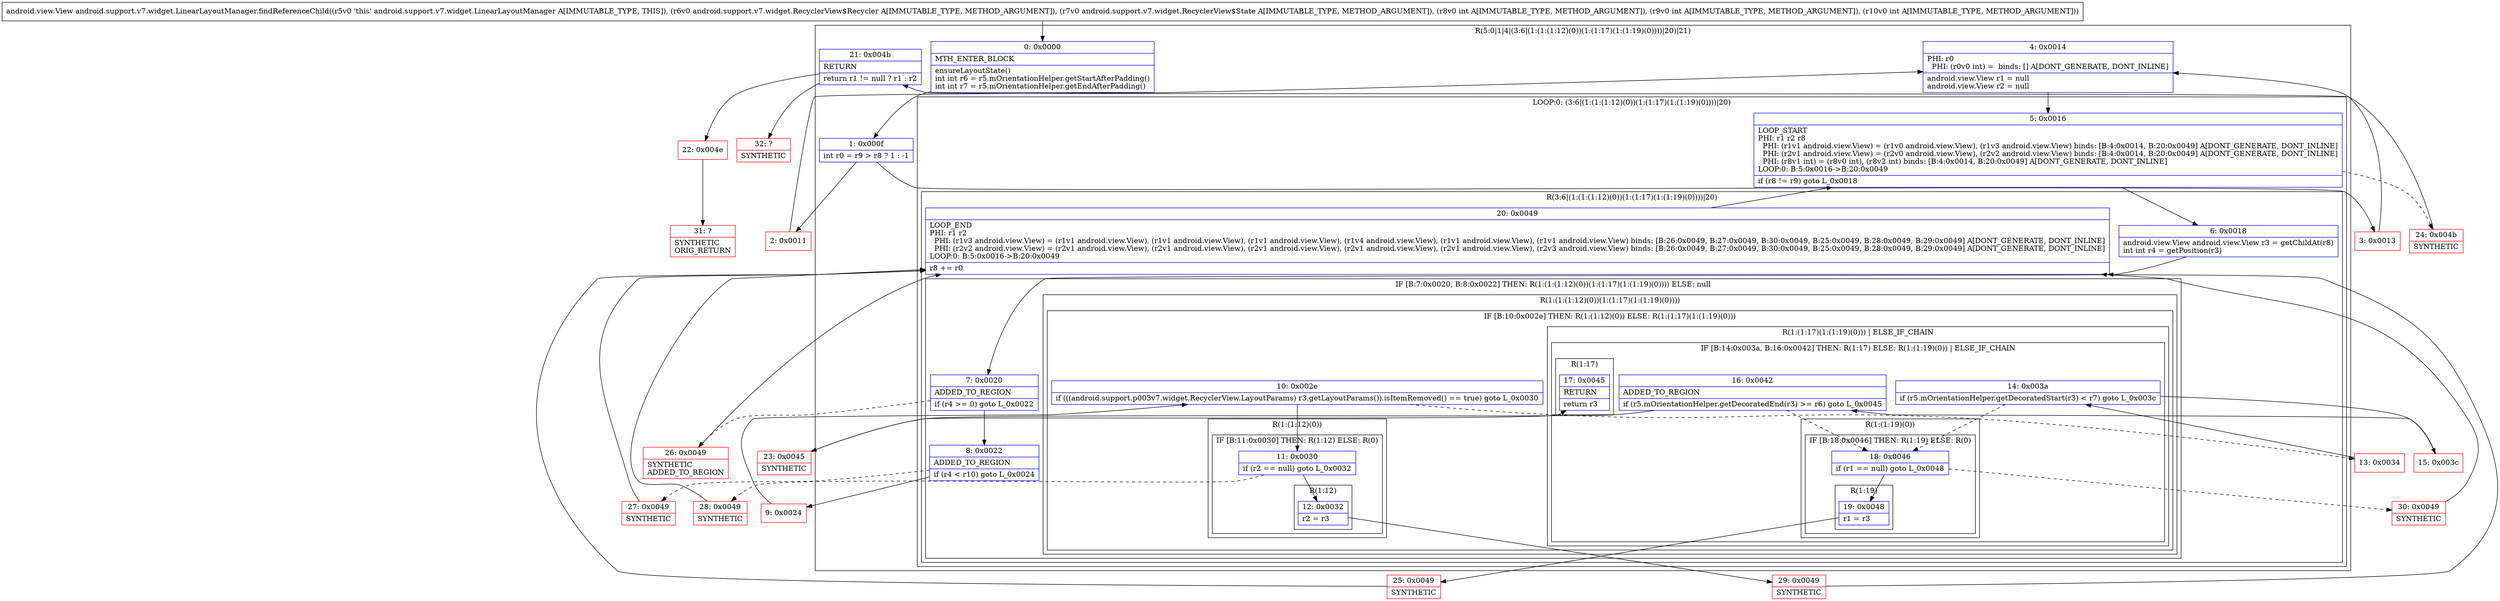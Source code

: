 digraph "CFG forandroid.support.v7.widget.LinearLayoutManager.findReferenceChild(Landroid\/support\/v7\/widget\/RecyclerView$Recycler;Landroid\/support\/v7\/widget\/RecyclerView$State;III)Landroid\/view\/View;" {
subgraph cluster_Region_1296568544 {
label = "R(5:0|1|4|(3:6|(1:(1:(1:12)(0))(1:(1:17)(1:(1:19)(0))))|20)|21)";
node [shape=record,color=blue];
Node_0 [shape=record,label="{0\:\ 0x0000|MTH_ENTER_BLOCK\l|ensureLayoutState()\lint int r6 = r5.mOrientationHelper.getStartAfterPadding()\lint int r7 = r5.mOrientationHelper.getEndAfterPadding()\l}"];
Node_1 [shape=record,label="{1\:\ 0x000f|int r0 = r9 \> r8 ? 1 : \-1\l}"];
Node_4 [shape=record,label="{4\:\ 0x0014|PHI: r0 \l  PHI: (r0v0 int) =  binds: [] A[DONT_GENERATE, DONT_INLINE]\l|android.view.View r1 = null\landroid.view.View r2 = null\l}"];
subgraph cluster_LoopRegion_338139539 {
label = "LOOP:0: (3:6|(1:(1:(1:12)(0))(1:(1:17)(1:(1:19)(0))))|20)";
node [shape=record,color=blue];
Node_5 [shape=record,label="{5\:\ 0x0016|LOOP_START\lPHI: r1 r2 r8 \l  PHI: (r1v1 android.view.View) = (r1v0 android.view.View), (r1v3 android.view.View) binds: [B:4:0x0014, B:20:0x0049] A[DONT_GENERATE, DONT_INLINE]\l  PHI: (r2v1 android.view.View) = (r2v0 android.view.View), (r2v2 android.view.View) binds: [B:4:0x0014, B:20:0x0049] A[DONT_GENERATE, DONT_INLINE]\l  PHI: (r8v1 int) = (r8v0 int), (r8v2 int) binds: [B:4:0x0014, B:20:0x0049] A[DONT_GENERATE, DONT_INLINE]\lLOOP:0: B:5:0x0016\-\>B:20:0x0049\l|if (r8 != r9) goto L_0x0018\l}"];
subgraph cluster_Region_1155143914 {
label = "R(3:6|(1:(1:(1:12)(0))(1:(1:17)(1:(1:19)(0))))|20)";
node [shape=record,color=blue];
Node_6 [shape=record,label="{6\:\ 0x0018|android.view.View android.view.View r3 = getChildAt(r8)\lint int r4 = getPosition(r3)\l}"];
subgraph cluster_IfRegion_1834446158 {
label = "IF [B:7:0x0020, B:8:0x0022] THEN: R(1:(1:(1:12)(0))(1:(1:17)(1:(1:19)(0)))) ELSE: null";
node [shape=record,color=blue];
Node_7 [shape=record,label="{7\:\ 0x0020|ADDED_TO_REGION\l|if (r4 \>= 0) goto L_0x0022\l}"];
Node_8 [shape=record,label="{8\:\ 0x0022|ADDED_TO_REGION\l|if (r4 \< r10) goto L_0x0024\l}"];
subgraph cluster_Region_385056417 {
label = "R(1:(1:(1:12)(0))(1:(1:17)(1:(1:19)(0))))";
node [shape=record,color=blue];
subgraph cluster_IfRegion_1344348475 {
label = "IF [B:10:0x002e] THEN: R(1:(1:12)(0)) ELSE: R(1:(1:17)(1:(1:19)(0)))";
node [shape=record,color=blue];
Node_10 [shape=record,label="{10\:\ 0x002e|if (((android.support.p003v7.widget.RecyclerView.LayoutParams) r3.getLayoutParams()).isItemRemoved() == true) goto L_0x0030\l}"];
subgraph cluster_Region_1525004101 {
label = "R(1:(1:12)(0))";
node [shape=record,color=blue];
subgraph cluster_IfRegion_1810172849 {
label = "IF [B:11:0x0030] THEN: R(1:12) ELSE: R(0)";
node [shape=record,color=blue];
Node_11 [shape=record,label="{11\:\ 0x0030|if (r2 == null) goto L_0x0032\l}"];
subgraph cluster_Region_2137801214 {
label = "R(1:12)";
node [shape=record,color=blue];
Node_12 [shape=record,label="{12\:\ 0x0032|r2 = r3\l}"];
}
subgraph cluster_Region_1162428401 {
label = "R(0)";
node [shape=record,color=blue];
}
}
}
subgraph cluster_Region_1829428682 {
label = "R(1:(1:17)(1:(1:19)(0))) | ELSE_IF_CHAIN\l";
node [shape=record,color=blue];
subgraph cluster_IfRegion_361870243 {
label = "IF [B:14:0x003a, B:16:0x0042] THEN: R(1:17) ELSE: R(1:(1:19)(0)) | ELSE_IF_CHAIN\l";
node [shape=record,color=blue];
Node_14 [shape=record,label="{14\:\ 0x003a|if (r5.mOrientationHelper.getDecoratedStart(r3) \< r7) goto L_0x003c\l}"];
Node_16 [shape=record,label="{16\:\ 0x0042|ADDED_TO_REGION\l|if (r5.mOrientationHelper.getDecoratedEnd(r3) \>= r6) goto L_0x0045\l}"];
subgraph cluster_Region_1890165012 {
label = "R(1:17)";
node [shape=record,color=blue];
Node_17 [shape=record,label="{17\:\ 0x0045|RETURN\l|return r3\l}"];
}
subgraph cluster_Region_1610723516 {
label = "R(1:(1:19)(0))";
node [shape=record,color=blue];
subgraph cluster_IfRegion_1735981593 {
label = "IF [B:18:0x0046] THEN: R(1:19) ELSE: R(0)";
node [shape=record,color=blue];
Node_18 [shape=record,label="{18\:\ 0x0046|if (r1 == null) goto L_0x0048\l}"];
subgraph cluster_Region_1782196398 {
label = "R(1:19)";
node [shape=record,color=blue];
Node_19 [shape=record,label="{19\:\ 0x0048|r1 = r3\l}"];
}
subgraph cluster_Region_396979302 {
label = "R(0)";
node [shape=record,color=blue];
}
}
}
}
}
}
}
}
Node_20 [shape=record,label="{20\:\ 0x0049|LOOP_END\lPHI: r1 r2 \l  PHI: (r1v3 android.view.View) = (r1v1 android.view.View), (r1v1 android.view.View), (r1v1 android.view.View), (r1v4 android.view.View), (r1v1 android.view.View), (r1v1 android.view.View) binds: [B:26:0x0049, B:27:0x0049, B:30:0x0049, B:25:0x0049, B:28:0x0049, B:29:0x0049] A[DONT_GENERATE, DONT_INLINE]\l  PHI: (r2v2 android.view.View) = (r2v1 android.view.View), (r2v1 android.view.View), (r2v1 android.view.View), (r2v1 android.view.View), (r2v1 android.view.View), (r2v3 android.view.View) binds: [B:26:0x0049, B:27:0x0049, B:30:0x0049, B:25:0x0049, B:28:0x0049, B:29:0x0049] A[DONT_GENERATE, DONT_INLINE]\lLOOP:0: B:5:0x0016\-\>B:20:0x0049\l|r8 += r0\l}"];
}
}
Node_21 [shape=record,label="{21\:\ 0x004b|RETURN\l|return r1 != null ? r1 : r2\l}"];
}
Node_2 [shape=record,color=red,label="{2\:\ 0x0011}"];
Node_3 [shape=record,color=red,label="{3\:\ 0x0013}"];
Node_9 [shape=record,color=red,label="{9\:\ 0x0024}"];
Node_13 [shape=record,color=red,label="{13\:\ 0x0034}"];
Node_15 [shape=record,color=red,label="{15\:\ 0x003c}"];
Node_22 [shape=record,color=red,label="{22\:\ 0x004e}"];
Node_23 [shape=record,color=red,label="{23\:\ 0x0045|SYNTHETIC\l}"];
Node_24 [shape=record,color=red,label="{24\:\ 0x004b|SYNTHETIC\l}"];
Node_25 [shape=record,color=red,label="{25\:\ 0x0049|SYNTHETIC\l}"];
Node_26 [shape=record,color=red,label="{26\:\ 0x0049|SYNTHETIC\lADDED_TO_REGION\l}"];
Node_27 [shape=record,color=red,label="{27\:\ 0x0049|SYNTHETIC\l}"];
Node_28 [shape=record,color=red,label="{28\:\ 0x0049|SYNTHETIC\l}"];
Node_29 [shape=record,color=red,label="{29\:\ 0x0049|SYNTHETIC\l}"];
Node_30 [shape=record,color=red,label="{30\:\ 0x0049|SYNTHETIC\l}"];
Node_31 [shape=record,color=red,label="{31\:\ ?|SYNTHETIC\lORIG_RETURN\l}"];
Node_32 [shape=record,color=red,label="{32\:\ ?|SYNTHETIC\l}"];
MethodNode[shape=record,label="{android.view.View android.support.v7.widget.LinearLayoutManager.findReferenceChild((r5v0 'this' android.support.v7.widget.LinearLayoutManager A[IMMUTABLE_TYPE, THIS]), (r6v0 android.support.v7.widget.RecyclerView$Recycler A[IMMUTABLE_TYPE, METHOD_ARGUMENT]), (r7v0 android.support.v7.widget.RecyclerView$State A[IMMUTABLE_TYPE, METHOD_ARGUMENT]), (r8v0 int A[IMMUTABLE_TYPE, METHOD_ARGUMENT]), (r9v0 int A[IMMUTABLE_TYPE, METHOD_ARGUMENT]), (r10v0 int A[IMMUTABLE_TYPE, METHOD_ARGUMENT])) }"];
MethodNode -> Node_0;
Node_0 -> Node_1;
Node_1 -> Node_2;
Node_1 -> Node_3;
Node_4 -> Node_5;
Node_5 -> Node_6;
Node_5 -> Node_24[style=dashed];
Node_6 -> Node_7;
Node_7 -> Node_8;
Node_7 -> Node_26[style=dashed];
Node_8 -> Node_9;
Node_8 -> Node_27[style=dashed];
Node_10 -> Node_11;
Node_10 -> Node_13[style=dashed];
Node_11 -> Node_12;
Node_11 -> Node_28[style=dashed];
Node_12 -> Node_29;
Node_14 -> Node_15;
Node_14 -> Node_18[style=dashed];
Node_16 -> Node_18[style=dashed];
Node_16 -> Node_23;
Node_18 -> Node_19;
Node_18 -> Node_30[style=dashed];
Node_19 -> Node_25;
Node_20 -> Node_5;
Node_21 -> Node_22;
Node_21 -> Node_32;
Node_2 -> Node_4;
Node_3 -> Node_4;
Node_9 -> Node_10;
Node_13 -> Node_14;
Node_15 -> Node_16;
Node_22 -> Node_31;
Node_23 -> Node_17;
Node_24 -> Node_21;
Node_25 -> Node_20;
Node_26 -> Node_20;
Node_27 -> Node_20;
Node_28 -> Node_20;
Node_29 -> Node_20;
Node_30 -> Node_20;
}

